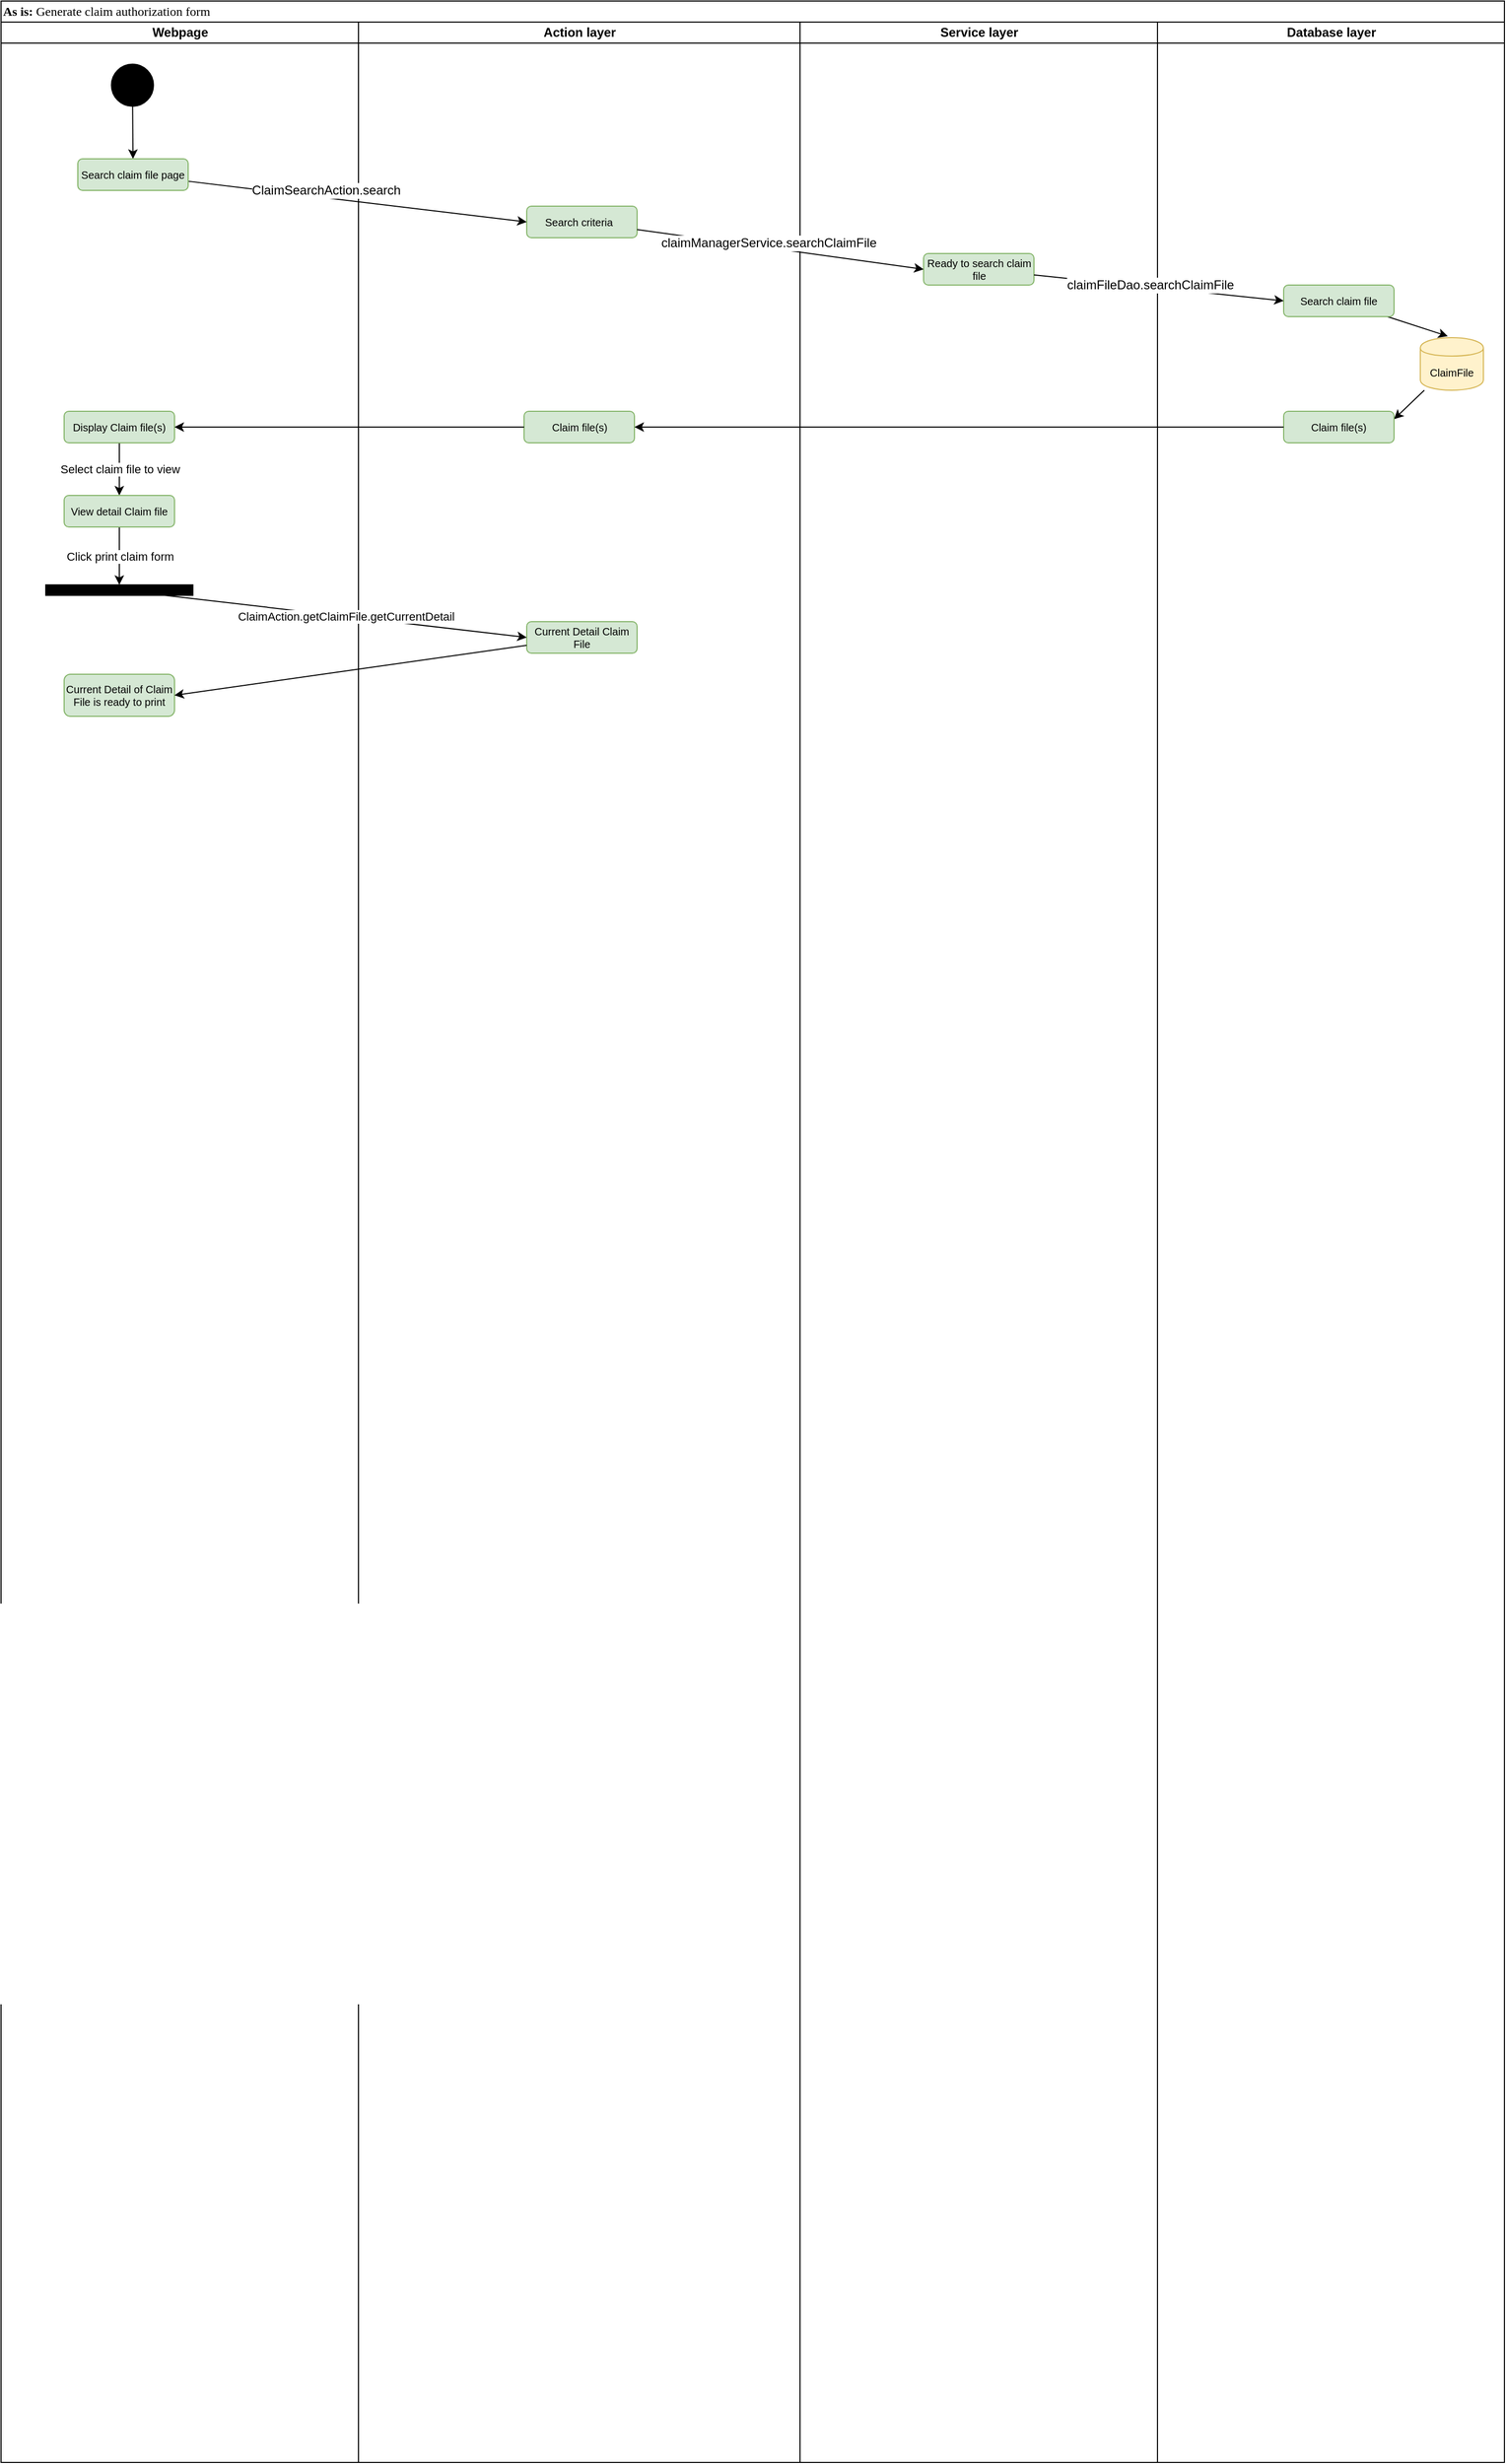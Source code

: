 <mxfile version="11.3.1" type="github" pages="1"><diagram name="Page-1" id="0783ab3e-0a74-02c8-0abd-f7b4e66b4bec"><mxGraphModel dx="934" dy="576" grid="1" gridSize="10" guides="1" tooltips="1" connect="1" arrows="1" fold="1" page="1" pageScale="1" pageWidth="850" pageHeight="1100" background="#ffffff" math="0" shadow="0"><root><mxCell id="0"/><mxCell id="1" parent="0"/><mxCell id="1c1d494c118603dd-1" value="As is: &lt;span style=&quot;font-weight: 400&quot;&gt;Generate claim authorization form&lt;/span&gt;" style="swimlane;html=1;childLayout=stackLayout;startSize=20;rounded=0;shadow=0;comic=0;labelBackgroundColor=none;strokeColor=#000000;strokeWidth=1;fillColor=#ffffff;fontFamily=Verdana;fontSize=12;fontColor=#000000;align=left;" parent="1" vertex="1"><mxGeometry x="40" y="30" width="1430" height="2340" as="geometry"/></mxCell><mxCell id="1c1d494c118603dd-2" value="Webpage" style="swimlane;html=1;startSize=20;" parent="1c1d494c118603dd-1" vertex="1"><mxGeometry y="20" width="340" height="2320" as="geometry"/></mxCell><mxCell id="o6uYyF3r6FIAQzFePDf1-14" style="edgeStyle=none;rounded=0;orthogonalLoop=1;jettySize=auto;html=1;entryX=0.5;entryY=0;entryDx=0;entryDy=0;fontSize=10;" parent="1c1d494c118603dd-2" source="60571a20871a0731-4" edge="1"><mxGeometry relative="1" as="geometry"><mxPoint x="125.5" y="130" as="targetPoint"/></mxGeometry></mxCell><mxCell id="60571a20871a0731-4" value="" style="ellipse;whiteSpace=wrap;html=1;rounded=0;shadow=0;comic=0;labelBackgroundColor=none;strokeColor=#000000;strokeWidth=1;fillColor=#000000;fontFamily=Verdana;fontSize=12;fontColor=#000000;align=center;" parent="1c1d494c118603dd-2" vertex="1"><mxGeometry x="105" y="40" width="40" height="40" as="geometry"/></mxCell><mxCell id="nPk5prmG68vJ9PMQxmli-20" value="Select claim file to view" style="edgeStyle=none;rounded=0;orthogonalLoop=1;jettySize=auto;html=1;entryX=0.5;entryY=0;entryDx=0;entryDy=0;" edge="1" parent="1c1d494c118603dd-2" source="nPk5prmG68vJ9PMQxmli-17" target="nPk5prmG68vJ9PMQxmli-19"><mxGeometry relative="1" as="geometry"/></mxCell><mxCell id="nPk5prmG68vJ9PMQxmli-17" value="Display Claim file(s)" style="rounded=1;whiteSpace=wrap;html=1;fillColor=#d5e8d4;strokeColor=#82b366;fontSize=10;" vertex="1" parent="1c1d494c118603dd-2"><mxGeometry x="60" y="370" width="105" height="30" as="geometry"/></mxCell><mxCell id="nPk5prmG68vJ9PMQxmli-24" value="Click print claim form" style="edgeStyle=none;rounded=0;orthogonalLoop=1;jettySize=auto;html=1;entryX=0.5;entryY=0;entryDx=0;entryDy=0;" edge="1" parent="1c1d494c118603dd-2" source="nPk5prmG68vJ9PMQxmli-19" target="nPk5prmG68vJ9PMQxmli-23"><mxGeometry relative="1" as="geometry"/></mxCell><mxCell id="nPk5prmG68vJ9PMQxmli-19" value="View detail Claim file" style="rounded=1;whiteSpace=wrap;html=1;fillColor=#d5e8d4;strokeColor=#82b366;fontSize=10;" vertex="1" parent="1c1d494c118603dd-2"><mxGeometry x="60" y="450" width="105" height="30" as="geometry"/></mxCell><mxCell id="nPk5prmG68vJ9PMQxmli-23" value="" style="rounded=0;whiteSpace=wrap;html=1;fillColor=#000000;" vertex="1" parent="1c1d494c118603dd-2"><mxGeometry x="42.5" y="535" width="140" height="10" as="geometry"/></mxCell><mxCell id="nPk5prmG68vJ9PMQxmli-26" value="Current Detail of Claim File is ready to print" style="rounded=1;whiteSpace=wrap;html=1;fillColor=#d5e8d4;strokeColor=#82b366;fontSize=10;" vertex="1" parent="1c1d494c118603dd-2"><mxGeometry x="60" y="620" width="105" height="40" as="geometry"/></mxCell><mxCell id="1c1d494c118603dd-3" value="Action layer" style="swimlane;html=1;startSize=20;align=center;" parent="1c1d494c118603dd-1" vertex="1"><mxGeometry x="340" y="20" width="420" height="2320" as="geometry"/></mxCell><mxCell id="okeoiEEO0DwhEaPH8ZXu-2" value="Search criteria&amp;nbsp;&amp;nbsp;" style="rounded=1;whiteSpace=wrap;html=1;fillColor=#d5e8d4;strokeColor=#82b366;fontSize=10;" parent="1c1d494c118603dd-3" vertex="1"><mxGeometry x="160" y="175" width="105" height="30" as="geometry"/></mxCell><mxCell id="nPk5prmG68vJ9PMQxmli-15" value="Claim file(s)" style="rounded=1;whiteSpace=wrap;html=1;fillColor=#d5e8d4;strokeColor=#82b366;fontSize=10;" vertex="1" parent="1c1d494c118603dd-3"><mxGeometry x="157.5" y="370" width="105" height="30" as="geometry"/></mxCell><mxCell id="nPk5prmG68vJ9PMQxmli-21" value="Current Detail Claim File" style="rounded=1;whiteSpace=wrap;html=1;fillColor=#d5e8d4;strokeColor=#82b366;fontSize=10;" vertex="1" parent="1c1d494c118603dd-3"><mxGeometry x="160" y="570" width="105" height="30" as="geometry"/></mxCell><mxCell id="1c1d494c118603dd-4" value="Service layer" style="swimlane;html=1;startSize=20;" parent="1c1d494c118603dd-1" vertex="1"><mxGeometry x="760" y="20" width="340" height="2320" as="geometry"/></mxCell><mxCell id="nPk5prmG68vJ9PMQxmli-5" value="Ready to search claim file" style="rounded=1;whiteSpace=wrap;html=1;fillColor=#d5e8d4;strokeColor=#82b366;fontSize=10;" vertex="1" parent="1c1d494c118603dd-4"><mxGeometry x="117.5" y="220" width="105" height="30" as="geometry"/></mxCell><mxCell id="o6uYyF3r6FIAQzFePDf1-32" value="Database layer" style="swimlane;html=1;startSize=20;" parent="1c1d494c118603dd-1" vertex="1"><mxGeometry x="1100" y="20" width="330" height="2320" as="geometry"/></mxCell><mxCell id="nPk5prmG68vJ9PMQxmli-12" style="edgeStyle=none;rounded=0;orthogonalLoop=1;jettySize=auto;html=1;entryX=0.435;entryY=-0.027;entryDx=0;entryDy=0;entryPerimeter=0;" edge="1" parent="o6uYyF3r6FIAQzFePDf1-32" source="nPk5prmG68vJ9PMQxmli-6" target="nPk5prmG68vJ9PMQxmli-11"><mxGeometry relative="1" as="geometry"/></mxCell><mxCell id="nPk5prmG68vJ9PMQxmli-6" value="Search claim file" style="rounded=1;whiteSpace=wrap;html=1;fillColor=#d5e8d4;strokeColor=#82b366;fontSize=10;" vertex="1" parent="o6uYyF3r6FIAQzFePDf1-32"><mxGeometry x="120" y="250" width="105" height="30" as="geometry"/></mxCell><mxCell id="nPk5prmG68vJ9PMQxmli-14" style="edgeStyle=none;rounded=0;orthogonalLoop=1;jettySize=auto;html=1;entryX=1;entryY=0.25;entryDx=0;entryDy=0;" edge="1" parent="o6uYyF3r6FIAQzFePDf1-32" source="nPk5prmG68vJ9PMQxmli-11" target="nPk5prmG68vJ9PMQxmli-13"><mxGeometry relative="1" as="geometry"/></mxCell><mxCell id="nPk5prmG68vJ9PMQxmli-11" value="ClaimFile" style="shape=cylinder;whiteSpace=wrap;html=1;boundedLbl=1;backgroundOutline=1;strokeColor=#d6b656;fillColor=#fff2cc;fontSize=10;align=center;" vertex="1" parent="o6uYyF3r6FIAQzFePDf1-32"><mxGeometry x="250" y="300" width="60" height="50" as="geometry"/></mxCell><mxCell id="nPk5prmG68vJ9PMQxmli-13" value="Claim file(s)" style="rounded=1;whiteSpace=wrap;html=1;fillColor=#d5e8d4;strokeColor=#82b366;fontSize=10;" vertex="1" parent="o6uYyF3r6FIAQzFePDf1-32"><mxGeometry x="120" y="370" width="105" height="30" as="geometry"/></mxCell><mxCell id="nPk5prmG68vJ9PMQxmli-7" style="edgeStyle=none;rounded=0;orthogonalLoop=1;jettySize=auto;html=1;entryX=0;entryY=0.5;entryDx=0;entryDy=0;" edge="1" parent="1c1d494c118603dd-1" source="okeoiEEO0DwhEaPH8ZXu-2" target="nPk5prmG68vJ9PMQxmli-5"><mxGeometry relative="1" as="geometry"/></mxCell><mxCell id="nPk5prmG68vJ9PMQxmli-8" value="claimManagerService.searchClaimFile" style="text;html=1;resizable=0;points=[];align=center;verticalAlign=middle;labelBackgroundColor=#ffffff;" vertex="1" connectable="0" parent="nPk5prmG68vJ9PMQxmli-7"><mxGeometry x="-0.459" y="-1" relative="1" as="geometry"><mxPoint x="51.5" y="1.5" as="offset"/></mxGeometry></mxCell><mxCell id="nPk5prmG68vJ9PMQxmli-9" style="edgeStyle=none;rounded=0;orthogonalLoop=1;jettySize=auto;html=1;entryX=0;entryY=0.5;entryDx=0;entryDy=0;" edge="1" parent="1c1d494c118603dd-1" source="nPk5prmG68vJ9PMQxmli-5" target="nPk5prmG68vJ9PMQxmli-6"><mxGeometry relative="1" as="geometry"/></mxCell><mxCell id="nPk5prmG68vJ9PMQxmli-10" value="claimFileDao.searchClaimFile" style="text;html=1;resizable=0;points=[];align=center;verticalAlign=middle;labelBackgroundColor=#ffffff;" vertex="1" connectable="0" parent="nPk5prmG68vJ9PMQxmli-9"><mxGeometry x="-0.347" y="1" relative="1" as="geometry"><mxPoint x="33" y="2.5" as="offset"/></mxGeometry></mxCell><mxCell id="nPk5prmG68vJ9PMQxmli-16" style="edgeStyle=none;rounded=0;orthogonalLoop=1;jettySize=auto;html=1;entryX=1;entryY=0.5;entryDx=0;entryDy=0;" edge="1" parent="1c1d494c118603dd-1" source="nPk5prmG68vJ9PMQxmli-13" target="nPk5prmG68vJ9PMQxmli-15"><mxGeometry relative="1" as="geometry"/></mxCell><mxCell id="nPk5prmG68vJ9PMQxmli-18" style="edgeStyle=none;rounded=0;orthogonalLoop=1;jettySize=auto;html=1;" edge="1" parent="1c1d494c118603dd-1" source="nPk5prmG68vJ9PMQxmli-15" target="nPk5prmG68vJ9PMQxmli-17"><mxGeometry relative="1" as="geometry"/></mxCell><mxCell id="nPk5prmG68vJ9PMQxmli-25" value="ClaimAction.getClaimFile.getCurrentDetail" style="edgeStyle=none;rounded=0;orthogonalLoop=1;jettySize=auto;html=1;entryX=0;entryY=0.5;entryDx=0;entryDy=0;" edge="1" parent="1c1d494c118603dd-1" source="nPk5prmG68vJ9PMQxmli-23" target="nPk5prmG68vJ9PMQxmli-21"><mxGeometry relative="1" as="geometry"/></mxCell><mxCell id="nPk5prmG68vJ9PMQxmli-27" style="edgeStyle=none;rounded=0;orthogonalLoop=1;jettySize=auto;html=1;entryX=1;entryY=0.5;entryDx=0;entryDy=0;" edge="1" parent="1c1d494c118603dd-1" source="nPk5prmG68vJ9PMQxmli-21" target="nPk5prmG68vJ9PMQxmli-26"><mxGeometry relative="1" as="geometry"/></mxCell><mxCell id="nPk5prmG68vJ9PMQxmli-3" style="edgeStyle=none;rounded=0;orthogonalLoop=1;jettySize=auto;html=1;entryX=0;entryY=0.5;entryDx=0;entryDy=0;" edge="1" parent="1" source="okeoiEEO0DwhEaPH8ZXu-1" target="okeoiEEO0DwhEaPH8ZXu-2"><mxGeometry relative="1" as="geometry"/></mxCell><mxCell id="nPk5prmG68vJ9PMQxmli-4" value="ClaimSearchAction.search" style="text;html=1;resizable=0;points=[];align=center;verticalAlign=middle;labelBackgroundColor=#ffffff;" vertex="1" connectable="0" parent="nPk5prmG68vJ9PMQxmli-3"><mxGeometry x="-0.653" y="-1" relative="1" as="geometry"><mxPoint x="75" y="1" as="offset"/></mxGeometry></mxCell><mxCell id="okeoiEEO0DwhEaPH8ZXu-1" value="Search claim file page" style="rounded=1;whiteSpace=wrap;html=1;fillColor=#d5e8d4;strokeColor=#82b366;fontSize=10;" parent="1" vertex="1"><mxGeometry x="113" y="180" width="105" height="30" as="geometry"/></mxCell></root></mxGraphModel></diagram></mxfile>
